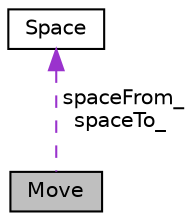digraph "Move"
{
 // LATEX_PDF_SIZE
  edge [fontname="Helvetica",fontsize="10",labelfontname="Helvetica",labelfontsize="10"];
  node [fontname="Helvetica",fontsize="10",shape=record];
  Node1 [label="Move",height=0.2,width=0.4,color="black", fillcolor="grey75", style="filled", fontcolor="black",tooltip="This class represents a move in Corintho."];
  Node2 -> Node1 [dir="back",color="darkorchid3",fontsize="10",style="dashed",label=" spaceFrom_\nspaceTo_" ,fontname="Helvetica"];
  Node2 [label="Space",height=0.2,width=0.4,color="black", fillcolor="white", style="filled",URL="$structSpace.html",tooltip=" "];
}

